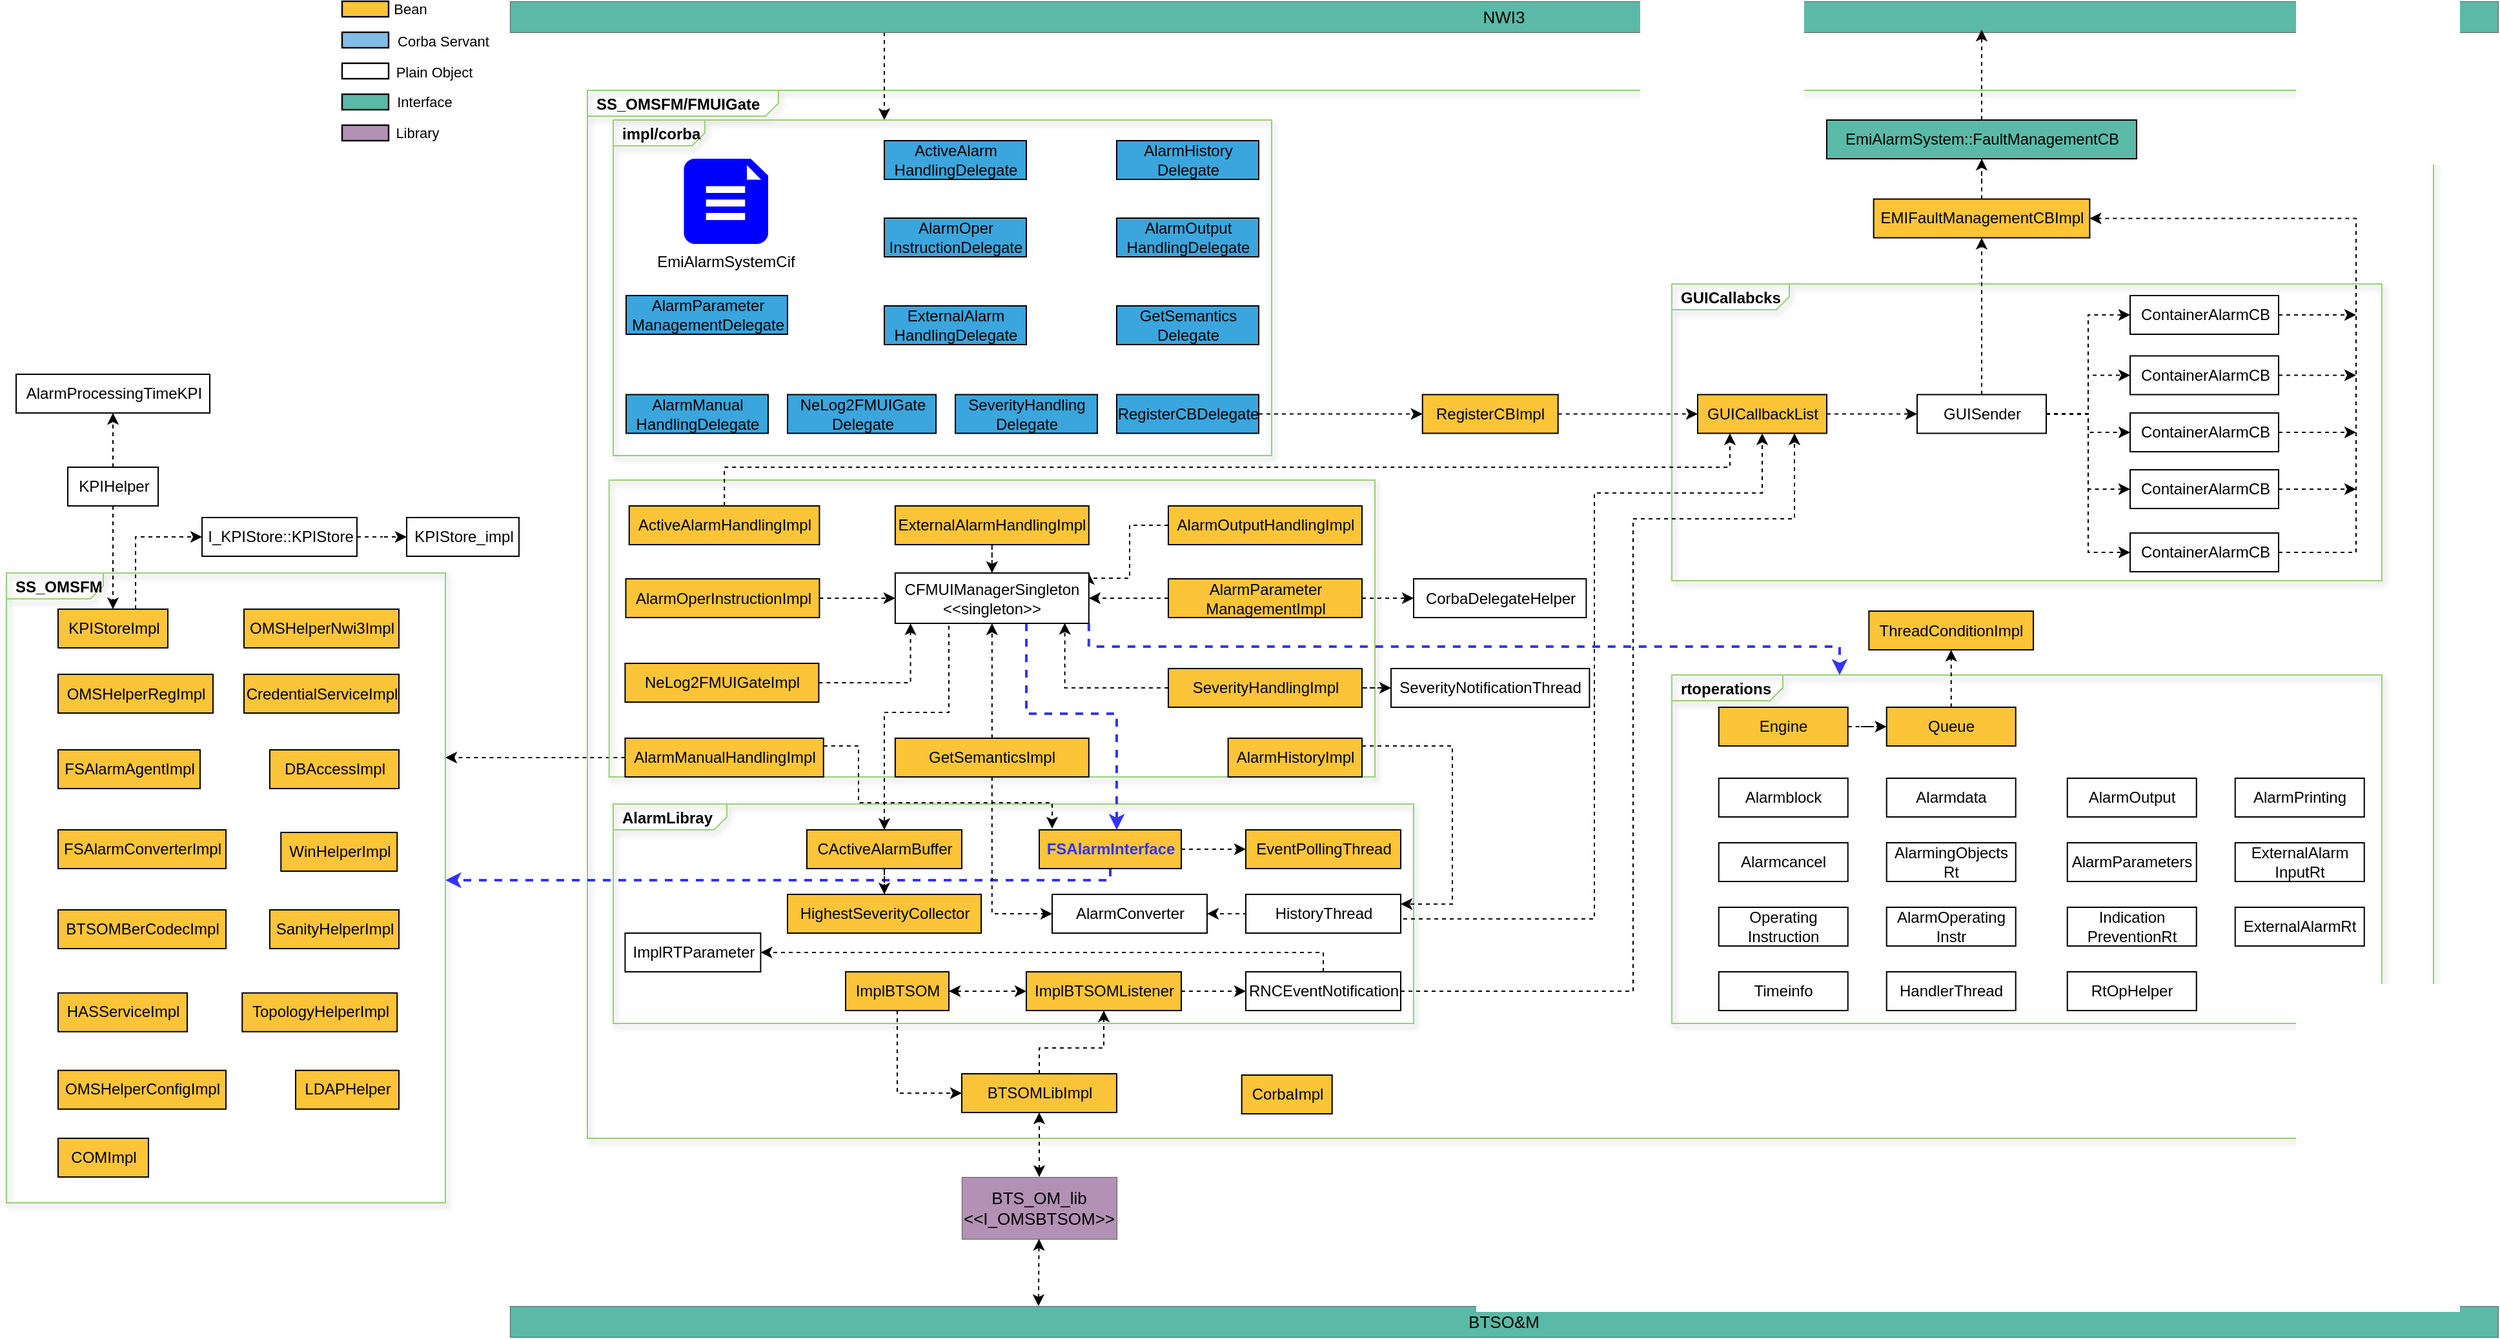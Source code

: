 <mxfile version="12.8.1" type="device"><diagram id="SRZd3nmVVy1ajVoqg4jZ" name="Page-1"><mxGraphModel dx="1574" dy="761" grid="1" gridSize="10" guides="1" tooltips="1" connect="1" arrows="1" fold="1" page="1" pageScale="1" pageWidth="1169" pageHeight="1654" math="0" shadow="0"><root><mxCell id="0"/><mxCell id="1" parent="0"/><mxCell id="N9oLl2ACedhKb4Awhodd-14" value="&lt;p style=&quot;margin: 0px ; margin-top: 4px ; margin-left: 7px ; text-align: left&quot;&gt;&lt;b&gt;SS_OMSFM/FMUIGate&lt;/b&gt;&lt;br&gt;&lt;/p&gt;" style="html=1;shape=mxgraph.sysml.package;overflow=fill;labelX=148.5;strokeWidth=1;align=center;fillColor=#FFFFFF;gradientColor=none;strokeColor=#97D077;perimeterSpacing=0;shadow=1;fillOpacity=0;" parent="1" vertex="1"><mxGeometry x="630" y="339" width="1430" height="812" as="geometry"/></mxCell><mxCell id="6lP83tEugHF0mhWYFrSK-108" style="edgeStyle=orthogonalEdgeStyle;rounded=0;orthogonalLoop=1;jettySize=auto;html=1;entryX=1;entryY=0.293;entryDx=0;entryDy=0;entryPerimeter=0;dashed=1;strokeWidth=1;strokeColor=#000000;exitX=0;exitY=0.5;exitDx=0;exitDy=0;" edge="1" parent="1" source="N9oLl2ACedhKb4Awhodd-85" target="N9oLl2ACedhKb4Awhodd-65"><mxGeometry relative="1" as="geometry"/></mxCell><mxCell id="6lP83tEugHF0mhWYFrSK-41" value="&lt;p style=&quot;margin: 0px ; margin-top: 4px ; margin-left: 7px ; text-align: left&quot;&gt;&lt;br&gt;&lt;/p&gt;" style="html=1;shape=mxgraph.sysml.package;overflow=fill;labelX=1.15;strokeWidth=1;align=center;fillColor=#FFFFFF;gradientColor=none;strokeColor=#97D077;perimeterSpacing=0;shadow=1;fillOpacity=0;" vertex="1" parent="1"><mxGeometry x="646.85" y="641" width="593.15" height="230" as="geometry"/></mxCell><mxCell id="N9oLl2ACedhKb4Awhodd-58" style="edgeStyle=orthogonalEdgeStyle;rounded=0;orthogonalLoop=1;jettySize=auto;html=1;dashed=1;" parent="1" source="N9oLl2ACedhKb4Awhodd-1" target="N9oLl2ACedhKb4Awhodd-3" edge="1"><mxGeometry relative="1" as="geometry"><Array as="points"><mxPoint x="860" y="322"/><mxPoint x="860" y="322"/></Array></mxGeometry></mxCell><mxCell id="N9oLl2ACedhKb4Awhodd-1" value="NWI3" style="html=1;whiteSpace=wrap;fontSize=13;fontColor=#000000;spacing=5;strokeColor=#666666;strokeOpacity=100;fillOpacity=100;fillColor=#5abaa7;strokeWidth=0.6;" parent="1" vertex="1"><mxGeometry x="570" y="270" width="1540" height="24" as="geometry"/></mxCell><mxCell id="N9oLl2ACedhKb4Awhodd-2" value="BTSO&amp;amp;M" style="html=1;whiteSpace=wrap;fontSize=13;fontColor=#000000;spacing=5;strokeColor=#666666;strokeOpacity=100;fillOpacity=100;fillColor=#5abaa7;strokeWidth=0.6;" parent="1" vertex="1"><mxGeometry x="570" y="1281" width="1540" height="24" as="geometry"/></mxCell><mxCell id="N9oLl2ACedhKb4Awhodd-3" value="&lt;p style=&quot;margin: 0px ; margin-top: 4px ; margin-left: 7px ; text-align: left&quot;&gt;&lt;b&gt;impl/corba&lt;/b&gt;&lt;/p&gt;" style="html=1;shape=mxgraph.sysml.package;overflow=fill;labelX=71;strokeWidth=1;align=center;fillColor=#FFFFFF;gradientColor=none;strokeColor=#97D077;perimeterSpacing=0;shadow=1;fillOpacity=0;" parent="1" vertex="1"><mxGeometry x="650" y="362" width="510" height="260" as="geometry"/></mxCell><mxCell id="N9oLl2ACedhKb4Awhodd-4" value="" style="html=1;whiteSpace=wrap;;fontSize=11;spacing=0;fillOpacity=100;fillColor=#fcc438;strokeWidth=1.2;" parent="1" vertex="1"><mxGeometry x="440" y="270" width="36" height="12" as="geometry"/></mxCell><mxCell id="N9oLl2ACedhKb4Awhodd-5" value="" style="html=1;whiteSpace=wrap;;fontSize=11;spacing=0;fillOpacity=100;fillColor=#83bbe5;strokeWidth=1.2;" parent="1" vertex="1"><mxGeometry x="440" y="294" width="36" height="12" as="geometry"/></mxCell><mxCell id="N9oLl2ACedhKb4Awhodd-6" value="" style="html=1;whiteSpace=wrap;;fontSize=11;spacing=0;fillOpacity=100;fillColor=#FFFFFF;strokeWidth=1.2;" parent="1" vertex="1"><mxGeometry x="440" y="318" width="36" height="12" as="geometry"/></mxCell><mxCell id="N9oLl2ACedhKb4Awhodd-7" value="" style="html=1;whiteSpace=wrap;;fontSize=11;spacing=0;fillOpacity=100;fillColor=#5abaa7;strokeWidth=1.2;" parent="1" vertex="1"><mxGeometry x="440" y="342" width="36" height="12" as="geometry"/></mxCell><mxCell id="N9oLl2ACedhKb4Awhodd-8" value="Bean" style="html=1;whiteSpace=wrap;;fontSize=11;fontColor=#000000;spacing=5;strokeOpacity=0;fillOpacity=0;fillColor=#ffffff;strokeWidth=0.6;" parent="1" vertex="1"><mxGeometry x="480" y="270" width="25.5" height="12" as="geometry"/></mxCell><mxCell id="N9oLl2ACedhKb4Awhodd-9" value="Corba Servant" style="html=1;whiteSpace=wrap;;fontSize=11;fontColor=#000000;spacing=5;strokeOpacity=0;fillOpacity=0;fillColor=#ffffff;strokeWidth=0.6;" parent="1" vertex="1"><mxGeometry x="471.75" y="295" width="92.5" height="12" as="geometry"/></mxCell><mxCell id="N9oLl2ACedhKb4Awhodd-10" value="Plain Object" style="html=1;whiteSpace=wrap;;fontSize=11;fontColor=#000000;spacing=5;strokeOpacity=0;fillOpacity=0;fillColor=#ffffff;strokeWidth=0.6;" parent="1" vertex="1"><mxGeometry x="475" y="319" width="73" height="12" as="geometry"/></mxCell><mxCell id="N9oLl2ACedhKb4Awhodd-11" value="Interface" style="html=1;whiteSpace=wrap;;fontSize=11;fontColor=#000000;spacing=5;strokeOpacity=0;fillOpacity=0;fillColor=#ffffff;strokeWidth=0.6;" parent="1" vertex="1"><mxGeometry x="482.62" y="342" width="42" height="12" as="geometry"/></mxCell><mxCell id="N9oLl2ACedhKb4Awhodd-12" value="" style="html=1;whiteSpace=wrap;;fontSize=11;spacing=0;fillOpacity=100;fillColor=#b391b5;strokeWidth=1.2;" parent="1" vertex="1"><mxGeometry x="440" y="366" width="36" height="12" as="geometry"/></mxCell><mxCell id="N9oLl2ACedhKb4Awhodd-13" value="Library" style="html=1;whiteSpace=wrap;;fontSize=11;fontColor=#000000;spacing=5;strokeOpacity=0;fillOpacity=0;fillColor=#ffffff;strokeWidth=0.6;" parent="1" vertex="1"><mxGeometry x="482.62" y="366" width="31.38" height="12" as="geometry"/></mxCell><mxCell id="N9oLl2ACedhKb4Awhodd-15" value="&lt;p style=&quot;margin: 0px ; margin-top: 4px ; margin-left: 7px ; text-align: left&quot;&gt;&lt;b&gt;GUICallabcks&lt;/b&gt;&lt;br&gt;&lt;/p&gt;" style="html=1;shape=mxgraph.sysml.package;overflow=fill;labelX=91;strokeWidth=1;align=center;fillColor=#FFFFFF;gradientColor=none;strokeColor=#97D077;perimeterSpacing=0;shadow=1;fillOpacity=0;" parent="1" vertex="1"><mxGeometry x="1470" y="489" width="550" height="230" as="geometry"/></mxCell><mxCell id="N9oLl2ACedhKb4Awhodd-16" value="&lt;p style=&quot;margin: 0px ; margin-top: 4px ; margin-left: 7px ; text-align: left&quot;&gt;&lt;b&gt;AlarmLibray&lt;/b&gt;&lt;br&gt;&lt;/p&gt;" style="html=1;shape=mxgraph.sysml.package;overflow=fill;labelX=88;strokeWidth=1;align=center;fillColor=#FFFFFF;gradientColor=none;strokeColor=#97D077;perimeterSpacing=0;shadow=1;fillOpacity=0;" parent="1" vertex="1"><mxGeometry x="650" y="892" width="620" height="170" as="geometry"/></mxCell><mxCell id="N9oLl2ACedhKb4Awhodd-17" value="&lt;p style=&quot;margin: 0px ; margin-top: 4px ; margin-left: 7px ; text-align: left&quot;&gt;&lt;b&gt;rtoperations&lt;/b&gt;&lt;br&gt;&lt;/p&gt;" style="html=1;shape=mxgraph.sysml.package;overflow=fill;labelX=86;strokeWidth=1;align=center;fillColor=#FFFFFF;gradientColor=none;strokeColor=#97D077;perimeterSpacing=0;shadow=1;fillOpacity=0;" parent="1" vertex="1"><mxGeometry x="1470" y="792" width="550" height="270" as="geometry"/></mxCell><mxCell id="N9oLl2ACedhKb4Awhodd-18" value="ActiveAlarm&lt;br&gt;HandlingDelegate" style="html=1;fillColor=#3AA6DD;" parent="1" vertex="1"><mxGeometry x="860" y="378" width="110" height="30" as="geometry"/></mxCell><mxCell id="N9oLl2ACedhKb4Awhodd-19" value="AlarmHistory&lt;br&gt;Delegate" style="html=1;fillColor=#3AA6DD;" parent="1" vertex="1"><mxGeometry x="1040" y="378" width="110" height="30" as="geometry"/></mxCell><mxCell id="N9oLl2ACedhKb4Awhodd-20" value="AlarmManual&lt;br&gt;HandlingDelegate" style="html=1;fillColor=#3AA6DD;" parent="1" vertex="1"><mxGeometry x="660" y="574.75" width="110" height="30" as="geometry"/></mxCell><mxCell id="N9oLl2ACedhKb4Awhodd-22" value="AlarmOper&lt;br&gt;InstructionDelegate" style="html=1;fillColor=#3AA6DD;" parent="1" vertex="1"><mxGeometry x="860" y="438" width="110" height="30" as="geometry"/></mxCell><mxCell id="N9oLl2ACedhKb4Awhodd-23" value="AlarmOutput&lt;br&gt;HandlingDelegate" style="html=1;fillColor=#3AA6DD;" parent="1" vertex="1"><mxGeometry x="1040" y="438" width="110" height="30" as="geometry"/></mxCell><mxCell id="N9oLl2ACedhKb4Awhodd-25" value="AlarmParameter&lt;br&gt;ManagementDelegate" style="html=1;fillColor=#3AA6DD;" parent="1" vertex="1"><mxGeometry x="660" y="498" width="125" height="30" as="geometry"/></mxCell><mxCell id="N9oLl2ACedhKb4Awhodd-26" value="ExternalAlarm&lt;br&gt;HandlingDelegate" style="html=1;fillColor=#3AA6DD;" parent="1" vertex="1"><mxGeometry x="860" y="506" width="110" height="30" as="geometry"/></mxCell><mxCell id="N9oLl2ACedhKb4Awhodd-27" value="GetSemantics&lt;br&gt;Delegate" style="html=1;fillColor=#3AA6DD;" parent="1" vertex="1"><mxGeometry x="1040" y="506" width="110" height="30" as="geometry"/></mxCell><mxCell id="N9oLl2ACedhKb4Awhodd-28" value="NeLog2FMUIGate&lt;br&gt;Delegate" style="html=1;fillColor=#3AA6DD;" parent="1" vertex="1"><mxGeometry x="785" y="574.75" width="115" height="30" as="geometry"/></mxCell><mxCell id="N9oLl2ACedhKb4Awhodd-122" style="edgeStyle=orthogonalEdgeStyle;rounded=0;orthogonalLoop=1;jettySize=auto;html=1;entryX=0;entryY=0.5;entryDx=0;entryDy=0;dashed=1;" parent="1" source="N9oLl2ACedhKb4Awhodd-29" target="N9oLl2ACedhKb4Awhodd-96" edge="1"><mxGeometry relative="1" as="geometry"/></mxCell><mxCell id="N9oLl2ACedhKb4Awhodd-29" value="RegisterCBDelegate" style="html=1;fillColor=#3AA6DD;" parent="1" vertex="1"><mxGeometry x="1040" y="574.75" width="110" height="30" as="geometry"/></mxCell><mxCell id="N9oLl2ACedhKb4Awhodd-30" value="SeverityHandling&lt;br&gt;Delegate" style="html=1;fillColor=#3AA6DD;" parent="1" vertex="1"><mxGeometry x="915" y="574.75" width="110" height="30" as="geometry"/></mxCell><mxCell id="N9oLl2ACedhKb4Awhodd-31" value="EmiAlarmSystemCif" style="verticalLabelPosition=bottom;html=1;verticalAlign=top;align=center;strokeColor=none;fillColor=#0000FF;shape=mxgraph.azure.file_2;pointerEvents=1;" parent="1" vertex="1"><mxGeometry x="704.75" y="392" width="65.25" height="66" as="geometry"/></mxCell><mxCell id="6lP83tEugHF0mhWYFrSK-24" style="edgeStyle=orthogonalEdgeStyle;rounded=0;orthogonalLoop=1;jettySize=auto;html=1;dashed=1;" edge="1" parent="1" source="N9oLl2ACedhKb4Awhodd-37" target="6lP83tEugHF0mhWYFrSK-22"><mxGeometry relative="1" as="geometry"/></mxCell><mxCell id="N9oLl2ACedhKb4Awhodd-37" value="EMIFaultManagementCBImpl" style="html=1;fillColor=#FCC438;" parent="1" vertex="1"><mxGeometry x="1626.32" y="423.25" width="167.37" height="30" as="geometry"/></mxCell><mxCell id="6lP83tEugHF0mhWYFrSK-83" style="edgeStyle=orthogonalEdgeStyle;rounded=0;orthogonalLoop=1;jettySize=auto;html=1;entryX=0;entryY=0.5;entryDx=0;entryDy=0;dashed=1;" edge="1" parent="1" source="N9oLl2ACedhKb4Awhodd-38" target="N9oLl2ACedhKb4Awhodd-54"><mxGeometry relative="1" as="geometry"/></mxCell><mxCell id="6lP83tEugHF0mhWYFrSK-109" style="edgeStyle=orthogonalEdgeStyle;rounded=0;orthogonalLoop=1;jettySize=auto;html=1;dashed=1;strokeColor=#3333FF;strokeWidth=2;" edge="1" parent="1" source="N9oLl2ACedhKb4Awhodd-38"><mxGeometry relative="1" as="geometry"><mxPoint x="520" y="951" as="targetPoint"/><Array as="points"><mxPoint x="1035" y="951"/></Array></mxGeometry></mxCell><mxCell id="N9oLl2ACedhKb4Awhodd-38" value="&lt;b&gt;&lt;font color=&quot;#3333ff&quot;&gt;FSAlarmInterface&lt;/font&gt;&lt;/b&gt;" style="html=1;fillColor=#FCC438;" parent="1" vertex="1"><mxGeometry x="980" y="912" width="110" height="30" as="geometry"/></mxCell><mxCell id="6lP83tEugHF0mhWYFrSK-77" style="edgeStyle=orthogonalEdgeStyle;rounded=0;orthogonalLoop=1;jettySize=auto;html=1;dashed=1;exitX=0.5;exitY=1;exitDx=0;exitDy=0;entryX=0;entryY=0.5;entryDx=0;entryDy=0;" edge="1" parent="1" source="N9oLl2ACedhKb4Awhodd-39" target="N9oLl2ACedhKb4Awhodd-41"><mxGeometry relative="1" as="geometry"><Array as="points"><mxPoint x="870" y="1116"/></Array></mxGeometry></mxCell><mxCell id="N9oLl2ACedhKb4Awhodd-39" value="ImplBTSOM" style="html=1;fillColor=#FCC438;" parent="1" vertex="1"><mxGeometry x="830" y="1022" width="80" height="30" as="geometry"/></mxCell><mxCell id="6lP83tEugHF0mhWYFrSK-35" style="edgeStyle=orthogonalEdgeStyle;rounded=0;orthogonalLoop=1;jettySize=auto;html=1;entryX=0;entryY=0.5;entryDx=0;entryDy=0;dashed=1;exitX=1;exitY=0.5;exitDx=0;exitDy=0;" edge="1" parent="1" source="N9oLl2ACedhKb4Awhodd-40" target="N9oLl2ACedhKb4Awhodd-57"><mxGeometry relative="1" as="geometry"/></mxCell><mxCell id="N9oLl2ACedhKb4Awhodd-40" value="ImplBTSOMListener" style="html=1;fillColor=#FCC438;" parent="1" vertex="1"><mxGeometry x="970" y="1022" width="120" height="30" as="geometry"/></mxCell><mxCell id="N9oLl2ACedhKb4Awhodd-49" style="edgeStyle=orthogonalEdgeStyle;rounded=0;orthogonalLoop=1;jettySize=auto;html=1;entryX=0.5;entryY=1;entryDx=0;entryDy=0;dashed=1;exitX=0.5;exitY=0;exitDx=0;exitDy=0;" parent="1" source="N9oLl2ACedhKb4Awhodd-41" target="N9oLl2ACedhKb4Awhodd-40" edge="1"><mxGeometry relative="1" as="geometry"><Array as="points"><mxPoint x="980" y="1081"/><mxPoint x="1030" y="1081"/></Array></mxGeometry></mxCell><mxCell id="N9oLl2ACedhKb4Awhodd-41" value="BTSOMLibImpl" style="html=1;fillColor=#FCC438;" parent="1" vertex="1"><mxGeometry x="919.99" y="1101" width="120" height="30" as="geometry"/></mxCell><mxCell id="N9oLl2ACedhKb4Awhodd-43" value="BTS_OM_lib&lt;br&gt;&amp;lt;&amp;lt;I_OMSBTSOM&amp;gt;&amp;gt;&lt;br&gt;" style="html=1;whiteSpace=wrap;fontSize=13;fontColor=#000000;spacing=5;strokeColor=#666666;strokeOpacity=100;fillOpacity=100;fillColor=#b391b5;strokeWidth=0.6;" parent="1" vertex="1"><mxGeometry x="919.98" y="1181" width="120.01" height="48" as="geometry"/></mxCell><mxCell id="6lP83tEugHF0mhWYFrSK-72" style="edgeStyle=orthogonalEdgeStyle;rounded=0;orthogonalLoop=1;jettySize=auto;html=1;entryX=0.5;entryY=0;entryDx=0;entryDy=0;dashed=1;" edge="1" parent="1" source="N9oLl2ACedhKb4Awhodd-51" target="N9oLl2ACedhKb4Awhodd-94"><mxGeometry relative="1" as="geometry"/></mxCell><mxCell id="N9oLl2ACedhKb4Awhodd-51" value="CActiveAlarmBuffer" style="html=1;fillColor=#FCC438;" parent="1" vertex="1"><mxGeometry x="799.99" y="912" width="120" height="30" as="geometry"/></mxCell><mxCell id="N9oLl2ACedhKb4Awhodd-52" value="AlarmConverter" style="html=1;fillColor=none;" parent="1" vertex="1"><mxGeometry x="990" y="962" width="120" height="30" as="geometry"/></mxCell><mxCell id="6lP83tEugHF0mhWYFrSK-76" style="edgeStyle=orthogonalEdgeStyle;rounded=0;orthogonalLoop=1;jettySize=auto;html=1;dashed=1;exitX=0.5;exitY=1;exitDx=0;exitDy=0;entryX=1;entryY=0.5;entryDx=0;entryDy=0;" edge="1" parent="1" source="N9oLl2ACedhKb4Awhodd-55" target="N9oLl2ACedhKb4Awhodd-52"><mxGeometry relative="1" as="geometry"><mxPoint x="1150" y="977" as="targetPoint"/><Array as="points"><mxPoint x="1217" y="977"/></Array></mxGeometry></mxCell><mxCell id="N9oLl2ACedhKb4Awhodd-55" value="HistoryThread" style="html=1;" parent="1" vertex="1"><mxGeometry x="1140" y="962" width="120" height="30" as="geometry"/></mxCell><mxCell id="N9oLl2ACedhKb4Awhodd-56" value="ImplRTParameter" style="html=1;" parent="1" vertex="1"><mxGeometry x="659.21" y="992" width="105" height="30" as="geometry"/></mxCell><mxCell id="6lP83tEugHF0mhWYFrSK-36" style="edgeStyle=orthogonalEdgeStyle;rounded=0;orthogonalLoop=1;jettySize=auto;html=1;entryX=0.75;entryY=1;entryDx=0;entryDy=0;dashed=1;" edge="1" parent="1" source="N9oLl2ACedhKb4Awhodd-57" target="N9oLl2ACedhKb4Awhodd-59"><mxGeometry relative="1" as="geometry"><Array as="points"><mxPoint x="1440" y="1037"/><mxPoint x="1440" y="671"/><mxPoint x="1565" y="671"/></Array></mxGeometry></mxCell><mxCell id="6lP83tEugHF0mhWYFrSK-117" style="edgeStyle=orthogonalEdgeStyle;rounded=0;orthogonalLoop=1;jettySize=auto;html=1;entryX=1;entryY=0.5;entryDx=0;entryDy=0;dashed=1;strokeColor=#000000;strokeWidth=1;" edge="1" parent="1" source="N9oLl2ACedhKb4Awhodd-57" target="N9oLl2ACedhKb4Awhodd-56"><mxGeometry relative="1" as="geometry"><Array as="points"><mxPoint x="1200" y="1007"/></Array></mxGeometry></mxCell><mxCell id="N9oLl2ACedhKb4Awhodd-57" value="RNCEventNotification" style="html=1;" parent="1" vertex="1"><mxGeometry x="1140" y="1022" width="120" height="30" as="geometry"/></mxCell><mxCell id="6lP83tEugHF0mhWYFrSK-7" style="edgeStyle=orthogonalEdgeStyle;rounded=0;orthogonalLoop=1;jettySize=auto;html=1;dashed=1;" edge="1" parent="1" source="N9oLl2ACedhKb4Awhodd-59" target="N9oLl2ACedhKb4Awhodd-60"><mxGeometry relative="1" as="geometry"/></mxCell><mxCell id="N9oLl2ACedhKb4Awhodd-59" value="GUICallbackList" style="html=1;fillColor=#FCC438;" parent="1" vertex="1"><mxGeometry x="1490" y="574.75" width="100" height="30" as="geometry"/></mxCell><mxCell id="6lP83tEugHF0mhWYFrSK-16" style="edgeStyle=orthogonalEdgeStyle;rounded=0;orthogonalLoop=1;jettySize=auto;html=1;entryX=0;entryY=0.5;entryDx=0;entryDy=0;dashed=1;" edge="1" parent="1" source="N9oLl2ACedhKb4Awhodd-60" target="6lP83tEugHF0mhWYFrSK-8"><mxGeometry relative="1" as="geometry"/></mxCell><mxCell id="6lP83tEugHF0mhWYFrSK-17" style="edgeStyle=orthogonalEdgeStyle;rounded=0;orthogonalLoop=1;jettySize=auto;html=1;entryX=0;entryY=0.5;entryDx=0;entryDy=0;dashed=1;" edge="1" parent="1" source="N9oLl2ACedhKb4Awhodd-60" target="6lP83tEugHF0mhWYFrSK-11"><mxGeometry relative="1" as="geometry"/></mxCell><mxCell id="6lP83tEugHF0mhWYFrSK-18" style="edgeStyle=orthogonalEdgeStyle;rounded=0;orthogonalLoop=1;jettySize=auto;html=1;dashed=1;" edge="1" parent="1" source="N9oLl2ACedhKb4Awhodd-60" target="6lP83tEugHF0mhWYFrSK-12"><mxGeometry relative="1" as="geometry"/></mxCell><mxCell id="6lP83tEugHF0mhWYFrSK-19" style="edgeStyle=orthogonalEdgeStyle;rounded=0;orthogonalLoop=1;jettySize=auto;html=1;entryX=0;entryY=0.5;entryDx=0;entryDy=0;dashed=1;" edge="1" parent="1" source="N9oLl2ACedhKb4Awhodd-60" target="6lP83tEugHF0mhWYFrSK-13"><mxGeometry relative="1" as="geometry"/></mxCell><mxCell id="6lP83tEugHF0mhWYFrSK-20" style="edgeStyle=orthogonalEdgeStyle;rounded=0;orthogonalLoop=1;jettySize=auto;html=1;entryX=0;entryY=0.5;entryDx=0;entryDy=0;dashed=1;" edge="1" parent="1" source="N9oLl2ACedhKb4Awhodd-60" target="6lP83tEugHF0mhWYFrSK-15"><mxGeometry relative="1" as="geometry"/></mxCell><mxCell id="6lP83tEugHF0mhWYFrSK-23" style="edgeStyle=orthogonalEdgeStyle;rounded=0;orthogonalLoop=1;jettySize=auto;html=1;dashed=1;" edge="1" parent="1" source="N9oLl2ACedhKb4Awhodd-60" target="N9oLl2ACedhKb4Awhodd-37"><mxGeometry relative="1" as="geometry"/></mxCell><mxCell id="N9oLl2ACedhKb4Awhodd-60" value="GUISender" style="html=1;" parent="1" vertex="1"><mxGeometry x="1660" y="574.75" width="100" height="30" as="geometry"/></mxCell><mxCell id="N9oLl2ACedhKb4Awhodd-61" value="CorbaImpl" style="html=1;fillColor=#FCC438;" parent="1" vertex="1"><mxGeometry x="1136.84" y="1102" width="70" height="30" as="geometry"/></mxCell><mxCell id="N9oLl2ACedhKb4Awhodd-64" value="&lt;div&gt;ThreadConditionImpl&lt;/div&gt;" style="html=1;fillColor=#FCC438;" parent="1" vertex="1"><mxGeometry x="1622.68" y="742.5" width="127.37" height="30" as="geometry"/></mxCell><mxCell id="N9oLl2ACedhKb4Awhodd-65" value="&lt;p style=&quot;margin: 0px ; margin-top: 4px ; margin-left: 7px ; text-align: left&quot;&gt;&lt;b&gt;SS_OMSFM&lt;/b&gt;&lt;br&gt;&lt;/p&gt;" style="html=1;shape=mxgraph.sysml.package;overflow=fill;labelX=75.18;strokeWidth=1;align=center;fillColor=#FFFFFF;gradientColor=none;strokeColor=#97D077;perimeterSpacing=0;shadow=1;fillOpacity=0;" parent="1" vertex="1"><mxGeometry x="180" y="713" width="340" height="488" as="geometry"/></mxCell><mxCell id="N9oLl2ACedhKb4Awhodd-66" value="AlarmProcessingTimeKPI" style="html=1;" parent="1" vertex="1"><mxGeometry x="187.5" y="559" width="150" height="30" as="geometry"/></mxCell><mxCell id="6lP83tEugHF0mhWYFrSK-98" style="edgeStyle=orthogonalEdgeStyle;rounded=0;orthogonalLoop=1;jettySize=auto;html=1;dashed=1;" edge="1" parent="1" source="N9oLl2ACedhKb4Awhodd-67" target="N9oLl2ACedhKb4Awhodd-66"><mxGeometry relative="1" as="geometry"/></mxCell><mxCell id="6lP83tEugHF0mhWYFrSK-99" style="edgeStyle=orthogonalEdgeStyle;rounded=0;orthogonalLoop=1;jettySize=auto;html=1;entryX=0.5;entryY=0;entryDx=0;entryDy=0;dashed=1;exitX=0.5;exitY=1;exitDx=0;exitDy=0;" edge="1" parent="1" source="N9oLl2ACedhKb4Awhodd-67" target="N9oLl2ACedhKb4Awhodd-106"><mxGeometry relative="1" as="geometry"><Array as="points"/></mxGeometry></mxCell><mxCell id="N9oLl2ACedhKb4Awhodd-67" value="KPIHelper" style="html=1;" parent="1" vertex="1"><mxGeometry x="227.5" y="631" width="70" height="30" as="geometry"/></mxCell><mxCell id="N9oLl2ACedhKb4Awhodd-68" value="Alarmblock" style="html=1;" parent="1" vertex="1"><mxGeometry x="1506.37" y="872" width="100" height="30" as="geometry"/></mxCell><mxCell id="N9oLl2ACedhKb4Awhodd-69" value="Alarmcancel" style="html=1;" parent="1" vertex="1"><mxGeometry x="1506.37" y="922" width="100" height="30" as="geometry"/></mxCell><mxCell id="N9oLl2ACedhKb4Awhodd-70" value="Alarmdata" style="html=1;" parent="1" vertex="1"><mxGeometry x="1636.37" y="872" width="100" height="30" as="geometry"/></mxCell><mxCell id="N9oLl2ACedhKb4Awhodd-72" value="AlarmOutput" style="html=1;" parent="1" vertex="1"><mxGeometry x="1776.37" y="872" width="100" height="30" as="geometry"/></mxCell><mxCell id="N9oLl2ACedhKb4Awhodd-73" value="AlarmParameters" style="html=1;" parent="1" vertex="1"><mxGeometry x="1776.37" y="922" width="100" height="30" as="geometry"/></mxCell><mxCell id="N9oLl2ACedhKb4Awhodd-74" value="AlarmPrinting" style="html=1;" parent="1" vertex="1"><mxGeometry x="1906.37" y="872" width="100" height="30" as="geometry"/></mxCell><mxCell id="N9oLl2ACedhKb4Awhodd-75" value="ExternalAlarm&lt;br&gt;InputRt" style="html=1;" parent="1" vertex="1"><mxGeometry x="1906.37" y="922" width="100" height="30" as="geometry"/></mxCell><mxCell id="N9oLl2ACedhKb4Awhodd-76" value="ExternalAlarmRt" style="html=1;" parent="1" vertex="1"><mxGeometry x="1906.37" y="972" width="100" height="30" as="geometry"/></mxCell><mxCell id="N9oLl2ACedhKb4Awhodd-78" value="Indication&lt;br&gt;PreventionRt" style="html=1;" parent="1" vertex="1"><mxGeometry x="1776.37" y="972" width="100" height="30" as="geometry"/></mxCell><mxCell id="N9oLl2ACedhKb4Awhodd-79" value="AlarmOperating&lt;br&gt;Instr" style="html=1;" parent="1" vertex="1"><mxGeometry x="1636.37" y="972" width="100" height="30" as="geometry"/></mxCell><mxCell id="N9oLl2ACedhKb4Awhodd-80" value="Operating&lt;br&gt;Instruction" style="html=1;" parent="1" vertex="1"><mxGeometry x="1506.37" y="972" width="100" height="30" as="geometry"/></mxCell><mxCell id="6lP83tEugHF0mhWYFrSK-90" style="edgeStyle=orthogonalEdgeStyle;rounded=0;orthogonalLoop=1;jettySize=auto;html=1;dashed=1;entryX=0.25;entryY=1;entryDx=0;entryDy=0;" edge="1" parent="1" source="N9oLl2ACedhKb4Awhodd-83" target="N9oLl2ACedhKb4Awhodd-59"><mxGeometry relative="1" as="geometry"><Array as="points"><mxPoint x="736" y="631"/><mxPoint x="1515" y="631"/></Array></mxGeometry></mxCell><mxCell id="N9oLl2ACedhKb4Awhodd-83" value="&lt;div&gt;ActiveAlarmHandlingImpl&lt;/div&gt;" style="html=1;fillColor=#FCC438;" parent="1" vertex="1"><mxGeometry x="662.37" y="661" width="147.37" height="30" as="geometry"/></mxCell><mxCell id="6lP83tEugHF0mhWYFrSK-44" style="edgeStyle=orthogonalEdgeStyle;rounded=0;orthogonalLoop=1;jettySize=auto;html=1;dashed=1;exitX=1;exitY=0.5;exitDx=0;exitDy=0;entryX=0.5;entryY=1;entryDx=0;entryDy=0;" edge="1" parent="1" source="N9oLl2ACedhKb4Awhodd-55" target="N9oLl2ACedhKb4Awhodd-59"><mxGeometry relative="1" as="geometry"><mxPoint x="1490" y="605" as="targetPoint"/><Array as="points"><mxPoint x="1260" y="981"/><mxPoint x="1410" y="981"/><mxPoint x="1410" y="651"/><mxPoint x="1540" y="651"/></Array></mxGeometry></mxCell><mxCell id="6lP83tEugHF0mhWYFrSK-84" style="edgeStyle=orthogonalEdgeStyle;rounded=0;orthogonalLoop=1;jettySize=auto;html=1;entryX=1;entryY=0.25;entryDx=0;entryDy=0;dashed=1;" edge="1" parent="1" source="N9oLl2ACedhKb4Awhodd-84" target="N9oLl2ACedhKb4Awhodd-55"><mxGeometry relative="1" as="geometry"><Array as="points"><mxPoint x="1300" y="847"/><mxPoint x="1300" y="970"/></Array></mxGeometry></mxCell><mxCell id="N9oLl2ACedhKb4Awhodd-84" value="&lt;div&gt;AlarmHistoryImpl&lt;/div&gt;" style="html=1;fillColor=#FCC438;" parent="1" vertex="1"><mxGeometry x="1126.31" y="841" width="103.69" height="30" as="geometry"/></mxCell><mxCell id="6lP83tEugHF0mhWYFrSK-106" style="edgeStyle=orthogonalEdgeStyle;rounded=0;orthogonalLoop=1;jettySize=auto;html=1;dashed=1;" edge="1" parent="1" source="N9oLl2ACedhKb4Awhodd-85"><mxGeometry relative="1" as="geometry"><mxPoint x="990" y="911" as="targetPoint"/><Array as="points"><mxPoint x="840" y="847"/><mxPoint x="840" y="891"/><mxPoint x="990" y="891"/></Array></mxGeometry></mxCell><mxCell id="N9oLl2ACedhKb4Awhodd-85" value="&lt;div&gt;AlarmManualHandlingImpl&lt;/div&gt;" style="html=1;fillColor=#FCC438;" parent="1" vertex="1"><mxGeometry x="659.21" y="841" width="153.69" height="30" as="geometry"/></mxCell><mxCell id="6lP83tEugHF0mhWYFrSK-57" style="edgeStyle=orthogonalEdgeStyle;rounded=0;orthogonalLoop=1;jettySize=auto;html=1;dashed=1;" edge="1" parent="1" source="N9oLl2ACedhKb4Awhodd-87" target="6lP83tEugHF0mhWYFrSK-48"><mxGeometry relative="1" as="geometry"/></mxCell><mxCell id="N9oLl2ACedhKb4Awhodd-87" value="AlarmOperInstructionImpl" style="html=1;fillColor=#FCC438;" parent="1" vertex="1"><mxGeometry x="659.74" y="717.5" width="150" height="30" as="geometry"/></mxCell><mxCell id="6lP83tEugHF0mhWYFrSK-96" style="edgeStyle=orthogonalEdgeStyle;rounded=0;orthogonalLoop=1;jettySize=auto;html=1;entryX=1;entryY=0.5;entryDx=0;entryDy=0;dashed=1;" edge="1" parent="1" source="N9oLl2ACedhKb4Awhodd-88" target="6lP83tEugHF0mhWYFrSK-48"><mxGeometry relative="1" as="geometry"/></mxCell><mxCell id="6lP83tEugHF0mhWYFrSK-97" style="edgeStyle=orthogonalEdgeStyle;rounded=0;orthogonalLoop=1;jettySize=auto;html=1;dashed=1;" edge="1" parent="1" source="N9oLl2ACedhKb4Awhodd-88" target="N9oLl2ACedhKb4Awhodd-91"><mxGeometry relative="1" as="geometry"/></mxCell><mxCell id="N9oLl2ACedhKb4Awhodd-88" value="&lt;div&gt;AlarmParameter&lt;/div&gt;&lt;div&gt;ManagementImpl&lt;/div&gt;" style="html=1;fillColor=#FCC438;" parent="1" vertex="1"><mxGeometry x="1080" y="717.5" width="150" height="30" as="geometry"/></mxCell><mxCell id="6lP83tEugHF0mhWYFrSK-61" style="edgeStyle=orthogonalEdgeStyle;rounded=0;orthogonalLoop=1;jettySize=auto;html=1;entryX=1;entryY=0;entryDx=0;entryDy=0;dashed=1;" edge="1" parent="1" source="N9oLl2ACedhKb4Awhodd-89" target="6lP83tEugHF0mhWYFrSK-48"><mxGeometry relative="1" as="geometry"><Array as="points"><mxPoint x="1050" y="676"/><mxPoint x="1050" y="717"/><mxPoint x="1018" y="717"/></Array></mxGeometry></mxCell><mxCell id="N9oLl2ACedhKb4Awhodd-89" value="&lt;div&gt;AlarmOutputHandlingImpl&lt;/div&gt;" style="html=1;fillColor=#FCC438;" parent="1" vertex="1"><mxGeometry x="1080" y="661" width="150" height="30" as="geometry"/></mxCell><mxCell id="N9oLl2ACedhKb4Awhodd-91" value="&lt;div&gt;CorbaDelegateHelper&lt;/div&gt;" style="html=1;" parent="1" vertex="1"><mxGeometry x="1270" y="717.5" width="133.69" height="30" as="geometry"/></mxCell><mxCell id="6lP83tEugHF0mhWYFrSK-55" style="edgeStyle=orthogonalEdgeStyle;rounded=0;orthogonalLoop=1;jettySize=auto;html=1;dashed=1;" edge="1" parent="1" source="N9oLl2ACedhKb4Awhodd-92" target="6lP83tEugHF0mhWYFrSK-48"><mxGeometry relative="1" as="geometry"/></mxCell><mxCell id="N9oLl2ACedhKb4Awhodd-92" value="&lt;div&gt;ExternalAlarmHandlingImpl&lt;/div&gt;" style="html=1;fillColor=#FCC438;" parent="1" vertex="1"><mxGeometry x="868.43" y="661" width="150" height="30" as="geometry"/></mxCell><mxCell id="6lP83tEugHF0mhWYFrSK-56" style="edgeStyle=orthogonalEdgeStyle;rounded=0;orthogonalLoop=1;jettySize=auto;html=1;entryX=0.5;entryY=1;entryDx=0;entryDy=0;dashed=1;" edge="1" parent="1" source="N9oLl2ACedhKb4Awhodd-93" target="6lP83tEugHF0mhWYFrSK-48"><mxGeometry relative="1" as="geometry"/></mxCell><mxCell id="6lP83tEugHF0mhWYFrSK-75" style="edgeStyle=orthogonalEdgeStyle;rounded=0;orthogonalLoop=1;jettySize=auto;html=1;entryX=0;entryY=0.5;entryDx=0;entryDy=0;dashed=1;" edge="1" parent="1" source="N9oLl2ACedhKb4Awhodd-93" target="N9oLl2ACedhKb4Awhodd-52"><mxGeometry relative="1" as="geometry"/></mxCell><mxCell id="N9oLl2ACedhKb4Awhodd-93" value="&lt;div&gt;GetSemanticsImpl&lt;/div&gt;" style="html=1;fillColor=#FCC438;" parent="1" vertex="1"><mxGeometry x="868.42" y="841" width="150" height="30" as="geometry"/></mxCell><mxCell id="N9oLl2ACedhKb4Awhodd-94" value="&lt;div&gt;HighestSeverityCollector&lt;/div&gt;" style="html=1;fillColor=#FCC438;" parent="1" vertex="1"><mxGeometry x="785" y="962" width="150" height="30" as="geometry"/></mxCell><mxCell id="N9oLl2ACedhKb4Awhodd-123" style="edgeStyle=orthogonalEdgeStyle;rounded=0;orthogonalLoop=1;jettySize=auto;html=1;dashed=1;entryX=0;entryY=0.5;entryDx=0;entryDy=0;" parent="1" source="N9oLl2ACedhKb4Awhodd-96" target="N9oLl2ACedhKb4Awhodd-59" edge="1"><mxGeometry relative="1" as="geometry"/></mxCell><mxCell id="N9oLl2ACedhKb4Awhodd-96" value="&lt;div&gt;RegisterCBImpl&lt;/div&gt;" style="html=1;fillColor=#FCC438;" parent="1" vertex="1"><mxGeometry x="1276.85" y="574.75" width="105" height="30" as="geometry"/></mxCell><mxCell id="6lP83tEugHF0mhWYFrSK-85" style="edgeStyle=orthogonalEdgeStyle;rounded=0;orthogonalLoop=1;jettySize=auto;html=1;dashed=1;entryX=0.876;entryY=0.992;entryDx=0;entryDy=0;entryPerimeter=0;" edge="1" parent="1" source="N9oLl2ACedhKb4Awhodd-97" target="6lP83tEugHF0mhWYFrSK-48"><mxGeometry relative="1" as="geometry"><mxPoint x="1005" y="752" as="targetPoint"/><Array as="points"><mxPoint x="1000" y="802"/></Array></mxGeometry></mxCell><mxCell id="6lP83tEugHF0mhWYFrSK-93" style="edgeStyle=orthogonalEdgeStyle;rounded=0;orthogonalLoop=1;jettySize=auto;html=1;dashed=1;" edge="1" parent="1" source="N9oLl2ACedhKb4Awhodd-97" target="N9oLl2ACedhKb4Awhodd-98"><mxGeometry relative="1" as="geometry"/></mxCell><mxCell id="N9oLl2ACedhKb4Awhodd-97" value="&lt;div&gt;SeverityHandlingImpl&lt;/div&gt;" style="html=1;fillColor=#FCC438;" parent="1" vertex="1"><mxGeometry x="1080" y="787" width="150" height="30" as="geometry"/></mxCell><mxCell id="N9oLl2ACedhKb4Awhodd-98" value="&lt;div&gt;SeverityNotificationThread&lt;/div&gt;" style="html=1;fillColor=#FFFFFF;" parent="1" vertex="1"><mxGeometry x="1252.5" y="787" width="153.69" height="30" as="geometry"/></mxCell><mxCell id="N9oLl2ACedhKb4Awhodd-100" value="COMImpl" style="html=1;fillColor=#FCC438;" parent="1" vertex="1"><mxGeometry x="220" y="1151" width="70" height="30" as="geometry"/></mxCell><mxCell id="N9oLl2ACedhKb4Awhodd-101" value="FSAlarmAgentImpl" style="html=1;fillColor=#FCC438;" parent="1" vertex="1"><mxGeometry x="220" y="850" width="110" height="30" as="geometry"/></mxCell><mxCell id="N9oLl2ACedhKb4Awhodd-102" value="FSAlarmConverterImpl" style="html=1;fillColor=#FCC438;" parent="1" vertex="1"><mxGeometry x="220" y="912" width="130" height="30" as="geometry"/></mxCell><mxCell id="N9oLl2ACedhKb4Awhodd-103" value="CredentialServiceImpl" style="html=1;fillColor=#FCC438;" parent="1" vertex="1"><mxGeometry x="364" y="791.5" width="120" height="30" as="geometry"/></mxCell><mxCell id="N9oLl2ACedhKb4Awhodd-104" value="DBAccessImpl" style="html=1;fillColor=#FCC438;" parent="1" vertex="1"><mxGeometry x="384" y="850" width="100" height="30" as="geometry"/></mxCell><mxCell id="N9oLl2ACedhKb4Awhodd-105" value="TopologyHelperImpl" style="html=1;fillColor=#FCC438;" parent="1" vertex="1"><mxGeometry x="362.62" y="1038.37" width="120" height="30" as="geometry"/></mxCell><mxCell id="6lP83tEugHF0mhWYFrSK-102" style="edgeStyle=orthogonalEdgeStyle;rounded=0;orthogonalLoop=1;jettySize=auto;html=1;entryX=0;entryY=0.5;entryDx=0;entryDy=0;dashed=1;" edge="1" parent="1" source="N9oLl2ACedhKb4Awhodd-106" target="6lP83tEugHF0mhWYFrSK-100"><mxGeometry relative="1" as="geometry"><Array as="points"><mxPoint x="280" y="685"/></Array></mxGeometry></mxCell><mxCell id="N9oLl2ACedhKb4Awhodd-106" value="KPIStoreImpl" style="html=1;fillColor=#FCC438;" parent="1" vertex="1"><mxGeometry x="220" y="741" width="85" height="30" as="geometry"/></mxCell><mxCell id="N9oLl2ACedhKb4Awhodd-107" value="BTSOMBerCodecImpl" style="html=1;fillColor=#FCC438;" parent="1" vertex="1"><mxGeometry x="220" y="974" width="130" height="30" as="geometry"/></mxCell><mxCell id="N9oLl2ACedhKb4Awhodd-108" value="HASServiceImpl" style="html=1;fillColor=#FCC438;" parent="1" vertex="1"><mxGeometry x="220" y="1038.37" width="100" height="30" as="geometry"/></mxCell><mxCell id="6lP83tEugHF0mhWYFrSK-45" style="edgeStyle=orthogonalEdgeStyle;rounded=0;orthogonalLoop=1;jettySize=auto;html=1;dashed=1;" edge="1" parent="1" source="N9oLl2ACedhKb4Awhodd-109" target="N9oLl2ACedhKb4Awhodd-112"><mxGeometry relative="1" as="geometry"/></mxCell><mxCell id="N9oLl2ACedhKb4Awhodd-109" value="Engine" style="html=1;fillColor=#FCC438;" parent="1" vertex="1"><mxGeometry x="1506.37" y="817" width="100" height="30" as="geometry"/></mxCell><mxCell id="N9oLl2ACedhKb4Awhodd-110" value="HandlerThread" style="html=1;" parent="1" vertex="1"><mxGeometry x="1636.37" y="1022" width="100" height="30" as="geometry"/></mxCell><mxCell id="N9oLl2ACedhKb4Awhodd-111" value="RtOpHelper" style="html=1;" parent="1" vertex="1"><mxGeometry x="1776.37" y="1022" width="100" height="30" as="geometry"/></mxCell><mxCell id="6lP83tEugHF0mhWYFrSK-46" style="edgeStyle=orthogonalEdgeStyle;rounded=0;orthogonalLoop=1;jettySize=auto;html=1;dashed=1;" edge="1" parent="1" source="N9oLl2ACedhKb4Awhodd-112" target="N9oLl2ACedhKb4Awhodd-64"><mxGeometry relative="1" as="geometry"/></mxCell><mxCell id="N9oLl2ACedhKb4Awhodd-112" value="Queue" style="html=1;fillColor=#FCC438;" parent="1" vertex="1"><mxGeometry x="1636.37" y="817" width="100" height="30" as="geometry"/></mxCell><mxCell id="N9oLl2ACedhKb4Awhodd-114" value="SanityHelperImpl" style="html=1;fillColor=#FCC438;" parent="1" vertex="1"><mxGeometry x="384" y="974.0" width="100" height="30" as="geometry"/></mxCell><mxCell id="N9oLl2ACedhKb4Awhodd-117" value="WinHelperImpl" style="html=1;fillColor=#FCC438;" parent="1" vertex="1"><mxGeometry x="392.62" y="914.0" width="90" height="30" as="geometry"/></mxCell><mxCell id="N9oLl2ACedhKb4Awhodd-118" value="OMSHelperConfigImpl" style="html=1;fillColor=#FCC438;" parent="1" vertex="1"><mxGeometry x="220" y="1098.37" width="130" height="30" as="geometry"/></mxCell><mxCell id="N9oLl2ACedhKb4Awhodd-120" value="LDAPHelper" style="html=1;fillColor=#FCC438;" parent="1" vertex="1"><mxGeometry x="404" y="1098.37" width="80" height="30" as="geometry"/></mxCell><mxCell id="N9oLl2ACedhKb4Awhodd-121" value="OMSHelperRegImpl" style="html=1;fillColor=#FCC438;" parent="1" vertex="1"><mxGeometry x="220" y="791.5" width="120" height="30" as="geometry"/></mxCell><mxCell id="6lP83tEugHF0mhWYFrSK-32" style="edgeStyle=orthogonalEdgeStyle;rounded=0;orthogonalLoop=1;jettySize=auto;html=1;dashed=1;" edge="1" parent="1" source="6lP83tEugHF0mhWYFrSK-8"><mxGeometry relative="1" as="geometry"><mxPoint x="2000" y="513" as="targetPoint"/></mxGeometry></mxCell><mxCell id="6lP83tEugHF0mhWYFrSK-8" value="ContainerAlarmCB" style="html=1;" vertex="1" parent="1"><mxGeometry x="1825" y="498" width="115" height="30" as="geometry"/></mxCell><mxCell id="6lP83tEugHF0mhWYFrSK-31" style="edgeStyle=orthogonalEdgeStyle;rounded=0;orthogonalLoop=1;jettySize=auto;html=1;dashed=1;" edge="1" parent="1" source="6lP83tEugHF0mhWYFrSK-11"><mxGeometry relative="1" as="geometry"><mxPoint x="2000" y="559.75" as="targetPoint"/></mxGeometry></mxCell><mxCell id="6lP83tEugHF0mhWYFrSK-11" value="ContainerAlarmCB" style="html=1;" vertex="1" parent="1"><mxGeometry x="1825" y="544.75" width="115" height="30" as="geometry"/></mxCell><mxCell id="6lP83tEugHF0mhWYFrSK-30" style="edgeStyle=orthogonalEdgeStyle;rounded=0;orthogonalLoop=1;jettySize=auto;html=1;dashed=1;" edge="1" parent="1" source="6lP83tEugHF0mhWYFrSK-12"><mxGeometry relative="1" as="geometry"><mxPoint x="2000" y="604" as="targetPoint"/></mxGeometry></mxCell><mxCell id="6lP83tEugHF0mhWYFrSK-12" value="ContainerAlarmCB" style="html=1;" vertex="1" parent="1"><mxGeometry x="1825" y="589" width="115" height="30" as="geometry"/></mxCell><mxCell id="6lP83tEugHF0mhWYFrSK-29" style="edgeStyle=orthogonalEdgeStyle;rounded=0;orthogonalLoop=1;jettySize=auto;html=1;dashed=1;" edge="1" parent="1" source="6lP83tEugHF0mhWYFrSK-13"><mxGeometry relative="1" as="geometry"><mxPoint x="2000" y="648" as="targetPoint"/></mxGeometry></mxCell><mxCell id="6lP83tEugHF0mhWYFrSK-13" value="ContainerAlarmCB" style="html=1;" vertex="1" parent="1"><mxGeometry x="1825" y="633" width="115" height="30" as="geometry"/></mxCell><mxCell id="6lP83tEugHF0mhWYFrSK-28" style="edgeStyle=orthogonalEdgeStyle;rounded=0;orthogonalLoop=1;jettySize=auto;html=1;dashed=1;exitX=1;exitY=0.5;exitDx=0;exitDy=0;entryX=1;entryY=0.5;entryDx=0;entryDy=0;" edge="1" parent="1" source="6lP83tEugHF0mhWYFrSK-15" target="N9oLl2ACedhKb4Awhodd-37"><mxGeometry relative="1" as="geometry"><Array as="points"><mxPoint x="2000" y="697"/><mxPoint x="2000" y="438"/></Array></mxGeometry></mxCell><mxCell id="6lP83tEugHF0mhWYFrSK-15" value="ContainerAlarmCB" style="html=1;" vertex="1" parent="1"><mxGeometry x="1825" y="682" width="115" height="30" as="geometry"/></mxCell><mxCell id="6lP83tEugHF0mhWYFrSK-25" style="edgeStyle=orthogonalEdgeStyle;rounded=0;orthogonalLoop=1;jettySize=auto;html=1;dashed=1;" edge="1" parent="1" source="6lP83tEugHF0mhWYFrSK-22"><mxGeometry relative="1" as="geometry"><mxPoint x="1710" y="292" as="targetPoint"/></mxGeometry></mxCell><mxCell id="6lP83tEugHF0mhWYFrSK-22" value="EmiAlarmSystem::FaultManagementCB" style="html=1;fillColor=#5ABAA7;" vertex="1" parent="1"><mxGeometry x="1590" y="362" width="240" height="30" as="geometry"/></mxCell><mxCell id="6lP83tEugHF0mhWYFrSK-34" value="" style="endArrow=classic;startArrow=classic;html=1;dashed=1;entryX=0;entryY=0.5;entryDx=0;entryDy=0;exitX=1;exitY=0.5;exitDx=0;exitDy=0;" edge="1" parent="1" source="N9oLl2ACedhKb4Awhodd-39" target="N9oLl2ACedhKb4Awhodd-40"><mxGeometry width="50" height="50" relative="1" as="geometry"><mxPoint x="1035" y="1026.78" as="sourcePoint"/><mxPoint x="1144.46" y="1026.498" as="targetPoint"/></mxGeometry></mxCell><mxCell id="6lP83tEugHF0mhWYFrSK-66" style="edgeStyle=orthogonalEdgeStyle;rounded=0;orthogonalLoop=1;jettySize=auto;html=1;dashed=1;exitX=0.25;exitY=1;exitDx=0;exitDy=0;" edge="1" parent="1" source="6lP83tEugHF0mhWYFrSK-48" target="N9oLl2ACedhKb4Awhodd-51"><mxGeometry relative="1" as="geometry"><Array as="points"><mxPoint x="910" y="752"/><mxPoint x="910" y="821"/><mxPoint x="860" y="821"/></Array></mxGeometry></mxCell><mxCell id="6lP83tEugHF0mhWYFrSK-67" style="edgeStyle=orthogonalEdgeStyle;rounded=0;orthogonalLoop=1;jettySize=auto;html=1;dashed=1;strokeWidth=2;strokeColor=#3333FF;" edge="1" parent="1" source="6lP83tEugHF0mhWYFrSK-48"><mxGeometry relative="1" as="geometry"><mxPoint x="1040" y="912" as="targetPoint"/><Array as="points"><mxPoint x="970" y="822"/><mxPoint x="1040" y="822"/><mxPoint x="1040" y="912"/></Array></mxGeometry></mxCell><mxCell id="6lP83tEugHF0mhWYFrSK-118" style="edgeStyle=orthogonalEdgeStyle;rounded=0;orthogonalLoop=1;jettySize=auto;html=1;dashed=1;strokeColor=#3333FF;strokeWidth=2;exitX=1;exitY=1;exitDx=0;exitDy=0;" edge="1" parent="1" source="6lP83tEugHF0mhWYFrSK-48"><mxGeometry relative="1" as="geometry"><mxPoint x="1600" y="792" as="targetPoint"/><Array as="points"><mxPoint x="1018" y="770"/><mxPoint x="1600" y="770"/></Array></mxGeometry></mxCell><mxCell id="6lP83tEugHF0mhWYFrSK-48" value="CFMUIManagerSingleton&lt;br&gt;&amp;lt;&amp;lt;singleton&amp;gt;&amp;gt;" style="html=1;" vertex="1" parent="1"><mxGeometry x="868.42" y="713" width="150" height="39" as="geometry"/></mxCell><mxCell id="6lP83tEugHF0mhWYFrSK-58" style="edgeStyle=orthogonalEdgeStyle;rounded=0;orthogonalLoop=1;jettySize=auto;html=1;dashed=1;entryX=0.079;entryY=1;entryDx=0;entryDy=0;entryPerimeter=0;" edge="1" parent="1" source="6lP83tEugHF0mhWYFrSK-50" target="6lP83tEugHF0mhWYFrSK-48"><mxGeometry relative="1" as="geometry"><Array as="points"><mxPoint x="880" y="798"/></Array></mxGeometry></mxCell><mxCell id="6lP83tEugHF0mhWYFrSK-50" value="&lt;div&gt;NeLog2FMUIGateImpl&lt;/div&gt;" style="html=1;fillColor=#FCC438;" vertex="1" parent="1"><mxGeometry x="659.21" y="783" width="150" height="30" as="geometry"/></mxCell><mxCell id="6lP83tEugHF0mhWYFrSK-63" value="AlarmingObjects&lt;br&gt;Rt" style="html=1;" vertex="1" parent="1"><mxGeometry x="1636.37" y="922" width="100" height="30" as="geometry"/></mxCell><mxCell id="6lP83tEugHF0mhWYFrSK-64" value="Timeinfo" style="html=1;" vertex="1" parent="1"><mxGeometry x="1506.37" y="1022" width="100" height="30" as="geometry"/></mxCell><mxCell id="6lP83tEugHF0mhWYFrSK-81" value="" style="endArrow=classic;startArrow=classic;html=1;dashed=1;exitX=0.5;exitY=0;exitDx=0;exitDy=0;entryX=0.5;entryY=1;entryDx=0;entryDy=0;" edge="1" parent="1" source="N9oLl2ACedhKb4Awhodd-43" target="N9oLl2ACedhKb4Awhodd-41"><mxGeometry width="50" height="50" relative="1" as="geometry"><mxPoint x="979.4" y="1207" as="sourcePoint"/><mxPoint x="979.4" y="1147" as="targetPoint"/></mxGeometry></mxCell><mxCell id="N9oLl2ACedhKb4Awhodd-54" value="EventPollingThread" style="html=1;fillColor=#FCC438;" parent="1" vertex="1"><mxGeometry x="1140" y="912" width="120" height="30" as="geometry"/></mxCell><mxCell id="6lP83tEugHF0mhWYFrSK-88" value="OMSHelperNwi3Impl" style="html=1;fillColor=#FCC438;" vertex="1" parent="1"><mxGeometry x="364" y="741" width="120" height="30" as="geometry"/></mxCell><mxCell id="6lP83tEugHF0mhWYFrSK-95" value="" style="endArrow=classic;startArrow=classic;html=1;dashed=1;exitX=0.5;exitY=0;exitDx=0;exitDy=0;" edge="1" parent="1" target="N9oLl2ACedhKb4Awhodd-43"><mxGeometry width="50" height="50" relative="1" as="geometry"><mxPoint x="979.395" y="1281" as="sourcePoint"/><mxPoint x="979.4" y="1231" as="targetPoint"/></mxGeometry></mxCell><mxCell id="6lP83tEugHF0mhWYFrSK-103" style="edgeStyle=orthogonalEdgeStyle;rounded=0;orthogonalLoop=1;jettySize=auto;html=1;dashed=1;" edge="1" parent="1" source="6lP83tEugHF0mhWYFrSK-100" target="6lP83tEugHF0mhWYFrSK-101"><mxGeometry relative="1" as="geometry"/></mxCell><mxCell id="6lP83tEugHF0mhWYFrSK-100" value="I_KPIStore::KPIStore" style="html=1;" vertex="1" parent="1"><mxGeometry x="331.5" y="670" width="120" height="30" as="geometry"/></mxCell><mxCell id="6lP83tEugHF0mhWYFrSK-101" value="KPIStore_impl" style="html=1;" vertex="1" parent="1"><mxGeometry x="490" y="670" width="87" height="30" as="geometry"/></mxCell><mxCell id="6lP83tEugHF0mhWYFrSK-113" style="edgeStyle=orthogonalEdgeStyle;rounded=0;orthogonalLoop=1;jettySize=auto;html=1;exitX=0.5;exitY=1;exitDx=0;exitDy=0;dashed=1;strokeColor=#000000;strokeWidth=1;" edge="1" parent="1" source="N9oLl2ACedhKb4Awhodd-121" target="N9oLl2ACedhKb4Awhodd-121"><mxGeometry relative="1" as="geometry"/></mxCell></root></mxGraphModel></diagram></mxfile>